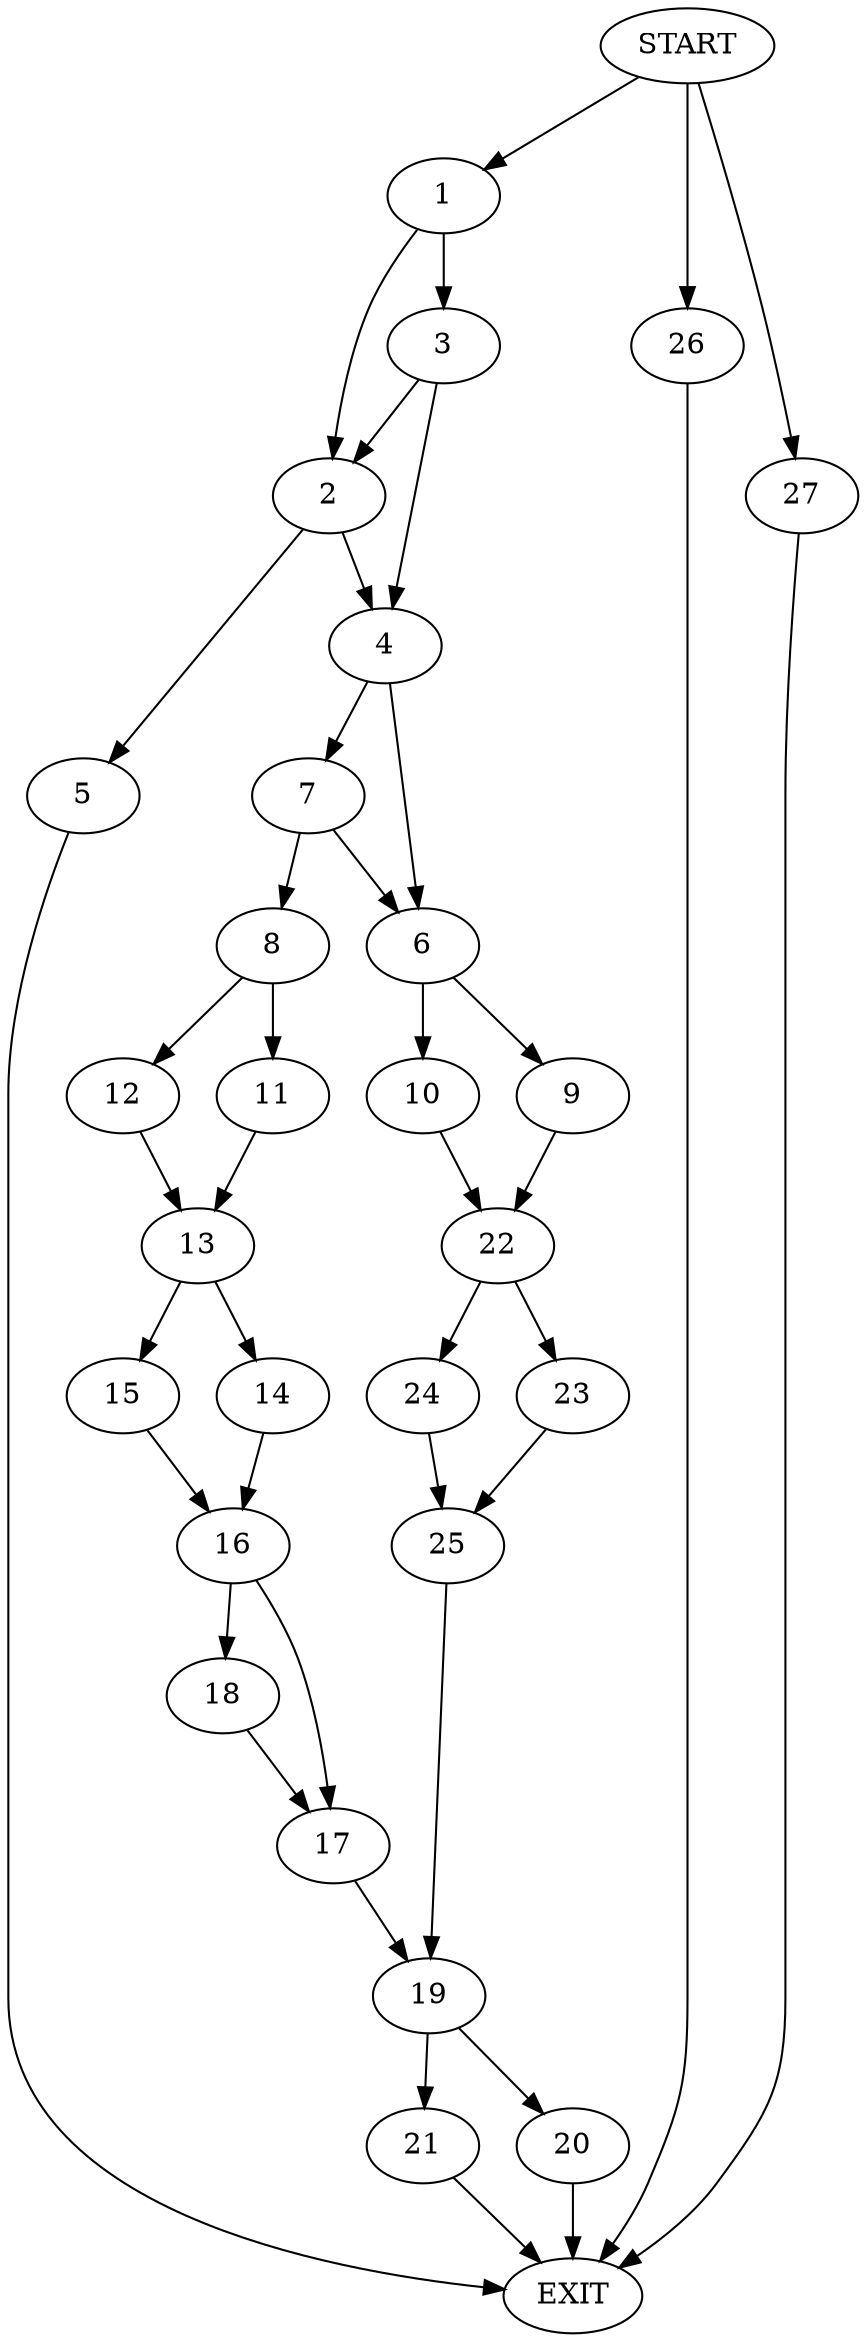 digraph {
0 [label="START"]
28 [label="EXIT"]
0 -> 1
1 -> 2
1 -> 3
3 -> 4
3 -> 2
2 -> 4
2 -> 5
4 -> 6
4 -> 7
5 -> 28
7 -> 8
7 -> 6
6 -> 9
6 -> 10
8 -> 11
8 -> 12
11 -> 13
12 -> 13
13 -> 14
13 -> 15
14 -> 16
15 -> 16
16 -> 17
16 -> 18
18 -> 17
17 -> 19
19 -> 20
19 -> 21
9 -> 22
10 -> 22
22 -> 23
22 -> 24
23 -> 25
24 -> 25
25 -> 19
21 -> 28
20 -> 28
0 -> 26
26 -> 28
0 -> 27
27 -> 28
}
